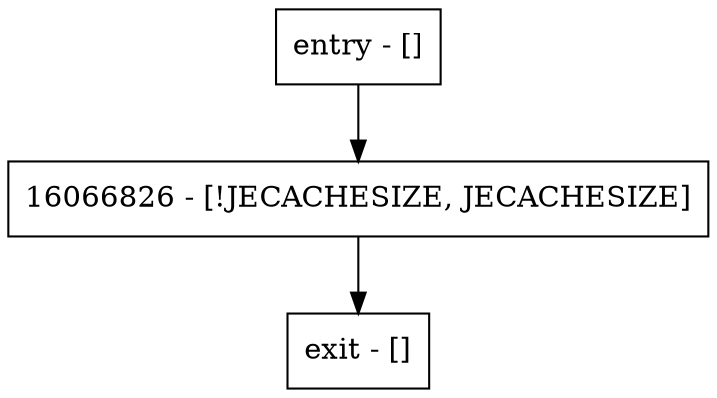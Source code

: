 digraph getInt {
node [shape=record];
entry [label="entry - []"];
exit [label="exit - []"];
16066826 [label="16066826 - [!JECACHESIZE, JECACHESIZE]"];
entry;
exit;
entry -> 16066826;
16066826 -> exit;
}

